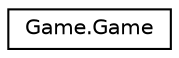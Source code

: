 digraph "Graphical Class Hierarchy"
{
  edge [fontname="Helvetica",fontsize="10",labelfontname="Helvetica",labelfontsize="10"];
  node [fontname="Helvetica",fontsize="10",shape=record];
  rankdir="LR";
  Node0 [label="Game.Game",height=0.2,width=0.4,color="black", fillcolor="white", style="filled",URL="$class_game_1_1_game.html"];
}
